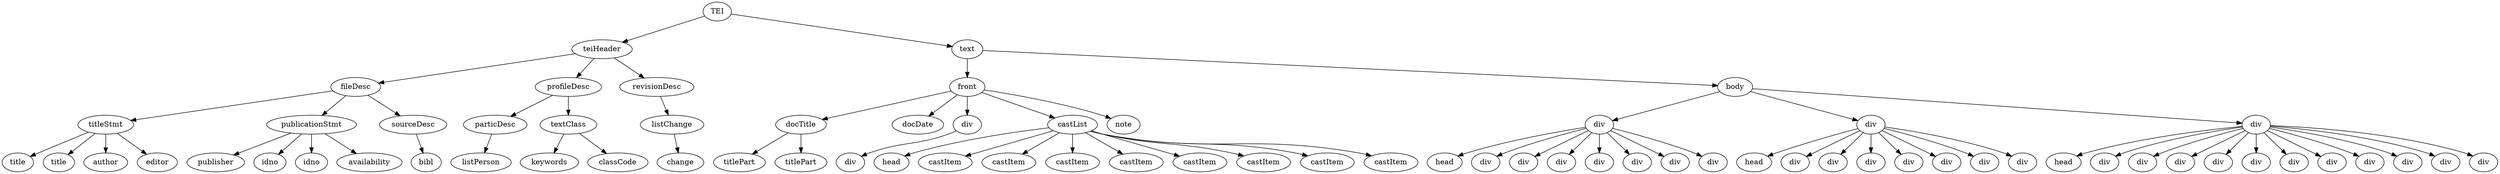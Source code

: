 digraph Tree {
	"t0" [label = "TEI"];
	"t1" [label = "teiHeader"];
	"t2" [label = "fileDesc"];
	"t3" [label = "titleStmt"];
	"t4" [label = "title"];
	"t5" [label = "title"];
	"t6" [label = "author"];
	"t7" [label = "editor"];
	"t8" [label = "publicationStmt"];
	"t9" [label = "publisher"];
	"t10" [label = "idno"];
	"t11" [label = "idno"];
	"t12" [label = "availability"];
	"t13" [label = "sourceDesc"];
	"t14" [label = "bibl"];
	"t15" [label = "profileDesc"];
	"t16" [label = "particDesc"];
	"t17" [label = "listPerson"];
	"t18" [label = "textClass"];
	"t19" [label = "keywords"];
	"t20" [label = "classCode"];
	"t21" [label = "revisionDesc"];
	"t22" [label = "listChange"];
	"t23" [label = "change"];
	"t24" [label = "text"];
	"t25" [label = "front"];
	"t26" [label = "docTitle"];
	"t27" [label = "titlePart"];
	"t28" [label = "titlePart"];
	"t29" [label = "docDate"];
	"t30" [label = "div"];
	"t31" [label = "div"];
	"t32" [label = "castList"];
	"t33" [label = "head"];
	"t34" [label = "castItem"];
	"t35" [label = "castItem"];
	"t36" [label = "castItem"];
	"t37" [label = "castItem"];
	"t38" [label = "castItem"];
	"t39" [label = "castItem"];
	"t40" [label = "castItem"];
	"t41" [label = "castItem"];
	"t42" [label = "note"];
	"t43" [label = "body"];
	"t44" [label = "div"];
	"t45" [label = "head"];
	"t46" [label = "div"];
	"t47" [label = "div"];
	"t48" [label = "div"];
	"t49" [label = "div"];
	"t50" [label = "div"];
	"t51" [label = "div"];
	"t52" [label = "div"];
	"t53" [label = "div"];
	"t54" [label = "head"];
	"t55" [label = "div"];
	"t56" [label = "div"];
	"t57" [label = "div"];
	"t58" [label = "div"];
	"t59" [label = "div"];
	"t60" [label = "div"];
	"t61" [label = "div"];
	"t62" [label = "div"];
	"t63" [label = "head"];
	"t64" [label = "div"];
	"t65" [label = "div"];
	"t66" [label = "div"];
	"t67" [label = "div"];
	"t68" [label = "div"];
	"t69" [label = "div"];
	"t70" [label = "div"];
	"t71" [label = "div"];
	"t72" [label = "div"];
	"t73" [label = "div"];
	"t74" [label = "div"];
	"t0" -> "t1";
	"t1" -> "t2";
	"t2" -> "t3";
	"t3" -> "t4";
	"t3" -> "t5";
	"t3" -> "t6";
	"t3" -> "t7";
	"t2" -> "t8";
	"t8" -> "t9";
	"t8" -> "t10";
	"t8" -> "t11";
	"t8" -> "t12";
	"t2" -> "t13";
	"t13" -> "t14";
	"t1" -> "t15";
	"t15" -> "t16";
	"t16" -> "t17";
	"t15" -> "t18";
	"t18" -> "t19";
	"t18" -> "t20";
	"t1" -> "t21";
	"t21" -> "t22";
	"t22" -> "t23";
	"t0" -> "t24";
	"t24" -> "t25";
	"t25" -> "t26";
	"t26" -> "t27";
	"t26" -> "t28";
	"t25" -> "t29";
	"t25" -> "t30";
	"t30" -> "t31";
	"t25" -> "t32";
	"t32" -> "t33";
	"t32" -> "t34";
	"t32" -> "t35";
	"t32" -> "t36";
	"t32" -> "t37";
	"t32" -> "t38";
	"t32" -> "t39";
	"t32" -> "t40";
	"t32" -> "t41";
	"t25" -> "t42";
	"t24" -> "t43";
	"t43" -> "t44";
	"t44" -> "t45";
	"t44" -> "t46";
	"t44" -> "t47";
	"t44" -> "t48";
	"t44" -> "t49";
	"t44" -> "t50";
	"t44" -> "t51";
	"t44" -> "t52";
	"t43" -> "t53";
	"t53" -> "t54";
	"t53" -> "t55";
	"t53" -> "t56";
	"t53" -> "t57";
	"t53" -> "t58";
	"t53" -> "t59";
	"t53" -> "t60";
	"t53" -> "t61";
	"t43" -> "t62";
	"t62" -> "t63";
	"t62" -> "t64";
	"t62" -> "t65";
	"t62" -> "t66";
	"t62" -> "t67";
	"t62" -> "t68";
	"t62" -> "t69";
	"t62" -> "t70";
	"t62" -> "t71";
	"t62" -> "t72";
	"t62" -> "t73";
	"t62" -> "t74";
}
